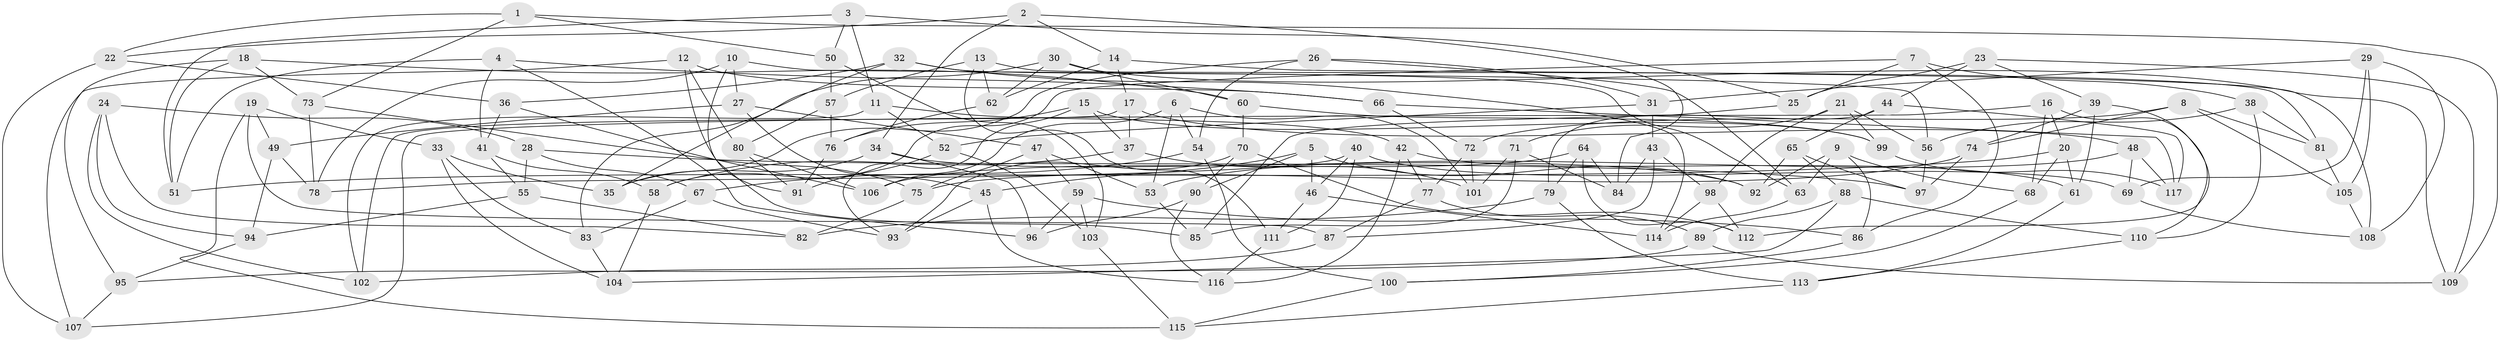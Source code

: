 // Generated by graph-tools (version 1.1) at 2025/02/03/09/25 03:02:53]
// undirected, 117 vertices, 234 edges
graph export_dot {
graph [start="1"]
  node [color=gray90,style=filled];
  1;
  2;
  3;
  4;
  5;
  6;
  7;
  8;
  9;
  10;
  11;
  12;
  13;
  14;
  15;
  16;
  17;
  18;
  19;
  20;
  21;
  22;
  23;
  24;
  25;
  26;
  27;
  28;
  29;
  30;
  31;
  32;
  33;
  34;
  35;
  36;
  37;
  38;
  39;
  40;
  41;
  42;
  43;
  44;
  45;
  46;
  47;
  48;
  49;
  50;
  51;
  52;
  53;
  54;
  55;
  56;
  57;
  58;
  59;
  60;
  61;
  62;
  63;
  64;
  65;
  66;
  67;
  68;
  69;
  70;
  71;
  72;
  73;
  74;
  75;
  76;
  77;
  78;
  79;
  80;
  81;
  82;
  83;
  84;
  85;
  86;
  87;
  88;
  89;
  90;
  91;
  92;
  93;
  94;
  95;
  96;
  97;
  98;
  99;
  100;
  101;
  102;
  103;
  104;
  105;
  106;
  107;
  108;
  109;
  110;
  111;
  112;
  113;
  114;
  115;
  116;
  117;
  1 -- 73;
  1 -- 50;
  1 -- 109;
  1 -- 22;
  2 -- 34;
  2 -- 14;
  2 -- 22;
  2 -- 84;
  3 -- 25;
  3 -- 11;
  3 -- 51;
  3 -- 50;
  4 -- 96;
  4 -- 66;
  4 -- 41;
  4 -- 51;
  5 -- 45;
  5 -- 90;
  5 -- 46;
  5 -- 92;
  6 -- 53;
  6 -- 106;
  6 -- 54;
  6 -- 101;
  7 -- 38;
  7 -- 25;
  7 -- 86;
  7 -- 58;
  8 -- 72;
  8 -- 81;
  8 -- 74;
  8 -- 105;
  9 -- 92;
  9 -- 63;
  9 -- 86;
  9 -- 68;
  10 -- 27;
  10 -- 91;
  10 -- 78;
  10 -- 56;
  11 -- 42;
  11 -- 52;
  11 -- 102;
  12 -- 66;
  12 -- 80;
  12 -- 85;
  12 -- 107;
  13 -- 57;
  13 -- 62;
  13 -- 111;
  13 -- 81;
  14 -- 17;
  14 -- 62;
  14 -- 108;
  15 -- 93;
  15 -- 99;
  15 -- 76;
  15 -- 37;
  16 -- 110;
  16 -- 68;
  16 -- 20;
  16 -- 107;
  17 -- 37;
  17 -- 102;
  17 -- 48;
  18 -- 60;
  18 -- 51;
  18 -- 95;
  18 -- 73;
  19 -- 49;
  19 -- 115;
  19 -- 33;
  19 -- 87;
  20 -- 61;
  20 -- 51;
  20 -- 68;
  21 -- 99;
  21 -- 71;
  21 -- 98;
  21 -- 56;
  22 -- 36;
  22 -- 107;
  23 -- 25;
  23 -- 109;
  23 -- 39;
  23 -- 44;
  24 -- 28;
  24 -- 82;
  24 -- 102;
  24 -- 94;
  25 -- 85;
  26 -- 63;
  26 -- 35;
  26 -- 31;
  26 -- 54;
  27 -- 49;
  27 -- 45;
  27 -- 47;
  28 -- 55;
  28 -- 97;
  28 -- 67;
  29 -- 105;
  29 -- 69;
  29 -- 31;
  29 -- 108;
  30 -- 60;
  30 -- 109;
  30 -- 83;
  30 -- 62;
  31 -- 43;
  31 -- 52;
  32 -- 35;
  32 -- 63;
  32 -- 114;
  32 -- 36;
  33 -- 83;
  33 -- 104;
  33 -- 35;
  34 -- 92;
  34 -- 35;
  34 -- 96;
  36 -- 106;
  36 -- 41;
  37 -- 101;
  37 -- 58;
  38 -- 110;
  38 -- 81;
  38 -- 56;
  39 -- 61;
  39 -- 112;
  39 -- 74;
  40 -- 46;
  40 -- 78;
  40 -- 69;
  40 -- 111;
  41 -- 55;
  41 -- 58;
  42 -- 116;
  42 -- 61;
  42 -- 77;
  43 -- 84;
  43 -- 98;
  43 -- 87;
  44 -- 79;
  44 -- 65;
  44 -- 117;
  45 -- 116;
  45 -- 93;
  46 -- 111;
  46 -- 114;
  47 -- 59;
  47 -- 75;
  47 -- 53;
  48 -- 53;
  48 -- 117;
  48 -- 69;
  49 -- 78;
  49 -- 94;
  50 -- 57;
  50 -- 103;
  52 -- 103;
  52 -- 91;
  53 -- 85;
  54 -- 100;
  54 -- 67;
  55 -- 94;
  55 -- 82;
  56 -- 97;
  57 -- 80;
  57 -- 76;
  58 -- 104;
  59 -- 103;
  59 -- 96;
  59 -- 86;
  60 -- 99;
  60 -- 70;
  61 -- 113;
  62 -- 76;
  63 -- 114;
  64 -- 106;
  64 -- 112;
  64 -- 84;
  64 -- 79;
  65 -- 97;
  65 -- 88;
  65 -- 92;
  66 -- 72;
  66 -- 117;
  67 -- 83;
  67 -- 93;
  68 -- 100;
  69 -- 108;
  70 -- 112;
  70 -- 90;
  70 -- 93;
  71 -- 101;
  71 -- 85;
  71 -- 84;
  72 -- 77;
  72 -- 101;
  73 -- 78;
  73 -- 75;
  74 -- 75;
  74 -- 97;
  75 -- 82;
  76 -- 91;
  77 -- 89;
  77 -- 87;
  79 -- 113;
  79 -- 82;
  80 -- 106;
  80 -- 91;
  81 -- 105;
  83 -- 104;
  86 -- 100;
  87 -- 102;
  88 -- 89;
  88 -- 110;
  88 -- 104;
  89 -- 95;
  89 -- 109;
  90 -- 96;
  90 -- 116;
  94 -- 95;
  95 -- 107;
  98 -- 114;
  98 -- 112;
  99 -- 117;
  100 -- 115;
  103 -- 115;
  105 -- 108;
  110 -- 113;
  111 -- 116;
  113 -- 115;
}
